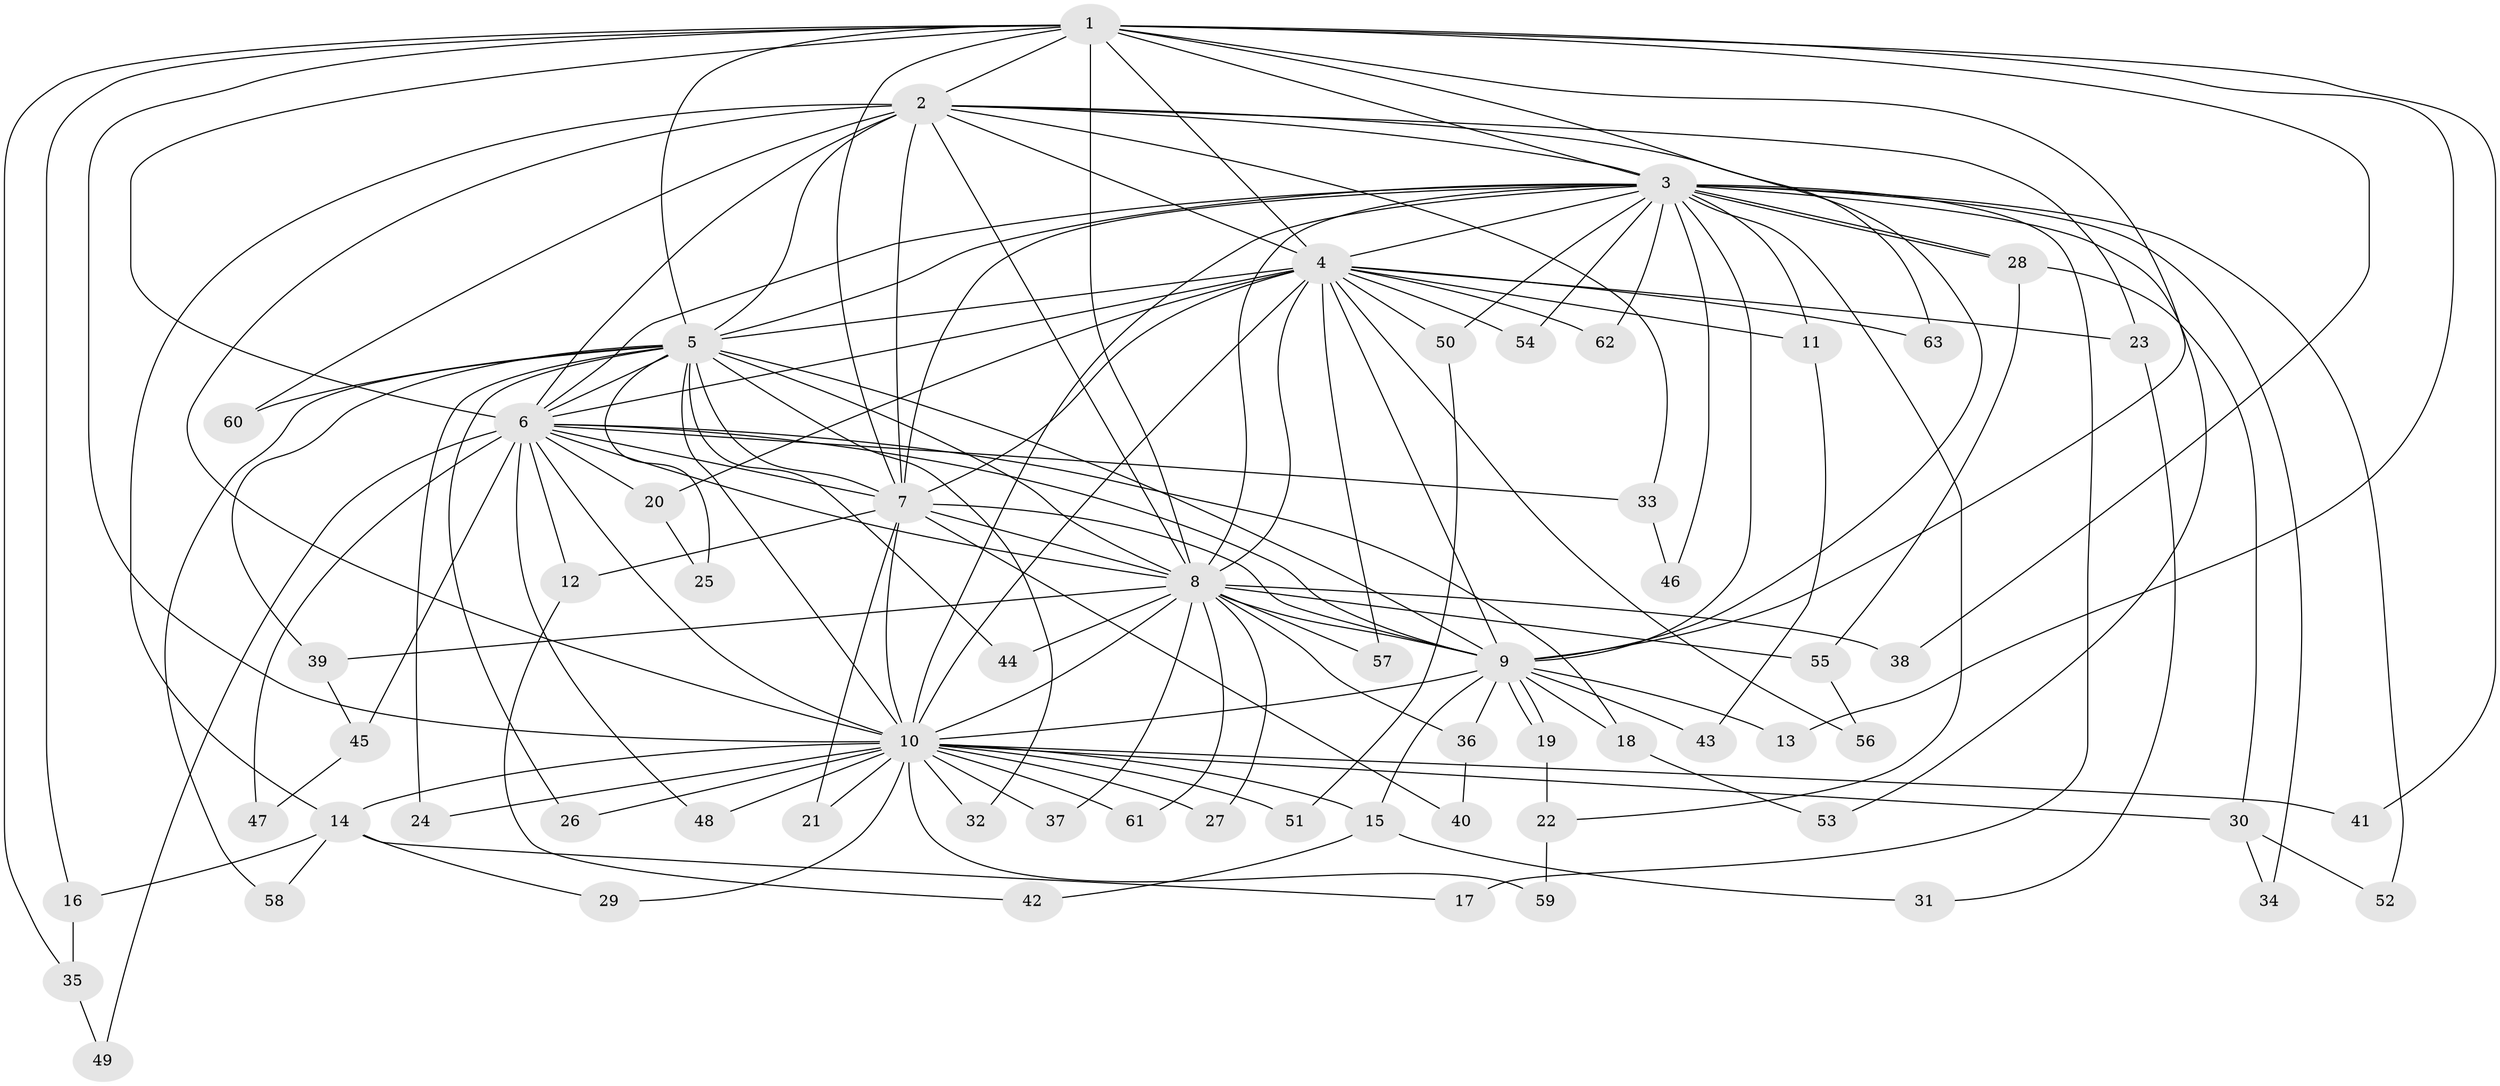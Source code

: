 // coarse degree distribution, {11: 0.05405405405405406, 12: 0.05405405405405406, 15: 0.02702702702702703, 18: 0.02702702702702703, 14: 0.02702702702702703, 20: 0.02702702702702703, 3: 0.2702702702702703, 2: 0.43243243243243246, 6: 0.02702702702702703, 4: 0.02702702702702703, 5: 0.02702702702702703}
// Generated by graph-tools (version 1.1) at 2025/17/03/04/25 18:17:43]
// undirected, 63 vertices, 151 edges
graph export_dot {
graph [start="1"]
  node [color=gray90,style=filled];
  1;
  2;
  3;
  4;
  5;
  6;
  7;
  8;
  9;
  10;
  11;
  12;
  13;
  14;
  15;
  16;
  17;
  18;
  19;
  20;
  21;
  22;
  23;
  24;
  25;
  26;
  27;
  28;
  29;
  30;
  31;
  32;
  33;
  34;
  35;
  36;
  37;
  38;
  39;
  40;
  41;
  42;
  43;
  44;
  45;
  46;
  47;
  48;
  49;
  50;
  51;
  52;
  53;
  54;
  55;
  56;
  57;
  58;
  59;
  60;
  61;
  62;
  63;
  1 -- 2;
  1 -- 3;
  1 -- 4;
  1 -- 5;
  1 -- 6;
  1 -- 7;
  1 -- 8;
  1 -- 9;
  1 -- 10;
  1 -- 13;
  1 -- 16;
  1 -- 35;
  1 -- 38;
  1 -- 41;
  1 -- 63;
  2 -- 3;
  2 -- 4;
  2 -- 5;
  2 -- 6;
  2 -- 7;
  2 -- 8;
  2 -- 9;
  2 -- 10;
  2 -- 14;
  2 -- 23;
  2 -- 33;
  2 -- 60;
  3 -- 4;
  3 -- 5;
  3 -- 6;
  3 -- 7;
  3 -- 8;
  3 -- 9;
  3 -- 10;
  3 -- 11;
  3 -- 17;
  3 -- 22;
  3 -- 28;
  3 -- 28;
  3 -- 34;
  3 -- 46;
  3 -- 50;
  3 -- 52;
  3 -- 53;
  3 -- 54;
  3 -- 62;
  4 -- 5;
  4 -- 6;
  4 -- 7;
  4 -- 8;
  4 -- 9;
  4 -- 10;
  4 -- 11;
  4 -- 20;
  4 -- 23;
  4 -- 50;
  4 -- 54;
  4 -- 56;
  4 -- 57;
  4 -- 62;
  4 -- 63;
  5 -- 6;
  5 -- 7;
  5 -- 8;
  5 -- 9;
  5 -- 10;
  5 -- 24;
  5 -- 25;
  5 -- 26;
  5 -- 32;
  5 -- 39;
  5 -- 44;
  5 -- 58;
  5 -- 60;
  6 -- 7;
  6 -- 8;
  6 -- 9;
  6 -- 10;
  6 -- 12;
  6 -- 18;
  6 -- 20;
  6 -- 33;
  6 -- 45;
  6 -- 47;
  6 -- 48;
  6 -- 49;
  7 -- 8;
  7 -- 9;
  7 -- 10;
  7 -- 12;
  7 -- 21;
  7 -- 40;
  8 -- 9;
  8 -- 10;
  8 -- 27;
  8 -- 36;
  8 -- 37;
  8 -- 38;
  8 -- 39;
  8 -- 44;
  8 -- 55;
  8 -- 57;
  8 -- 61;
  9 -- 10;
  9 -- 13;
  9 -- 15;
  9 -- 18;
  9 -- 19;
  9 -- 19;
  9 -- 36;
  9 -- 43;
  10 -- 14;
  10 -- 15;
  10 -- 21;
  10 -- 24;
  10 -- 26;
  10 -- 27;
  10 -- 29;
  10 -- 30;
  10 -- 32;
  10 -- 37;
  10 -- 41;
  10 -- 48;
  10 -- 51;
  10 -- 59;
  10 -- 61;
  11 -- 43;
  12 -- 42;
  14 -- 16;
  14 -- 17;
  14 -- 29;
  14 -- 58;
  15 -- 31;
  15 -- 42;
  16 -- 35;
  18 -- 53;
  19 -- 22;
  20 -- 25;
  22 -- 59;
  23 -- 31;
  28 -- 30;
  28 -- 55;
  30 -- 34;
  30 -- 52;
  33 -- 46;
  35 -- 49;
  36 -- 40;
  39 -- 45;
  45 -- 47;
  50 -- 51;
  55 -- 56;
}
